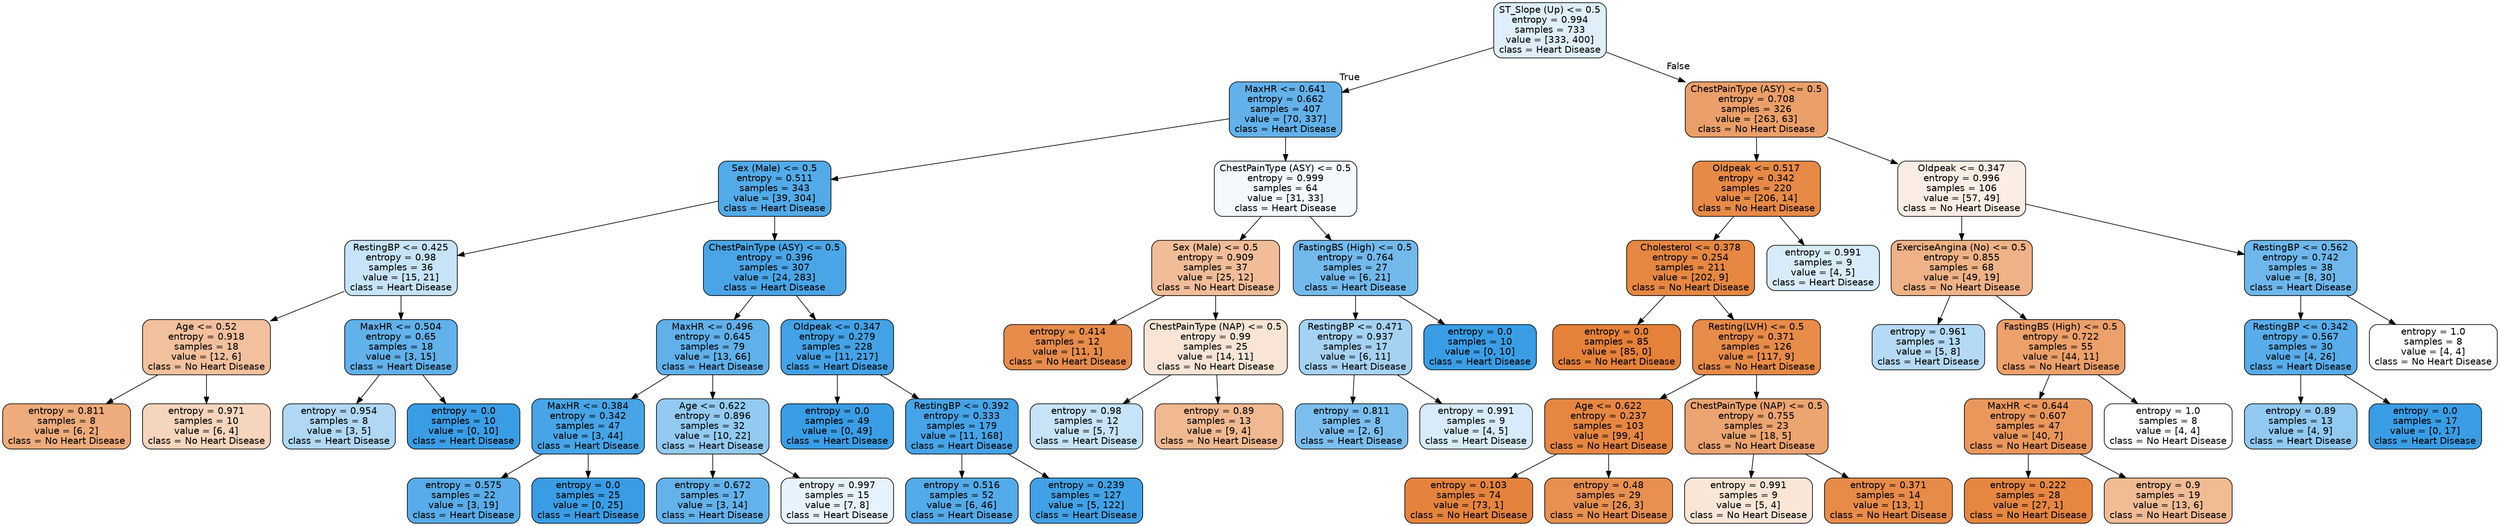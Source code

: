 digraph Tree {
node [shape=box, style="filled, rounded", color="black", fontname="helvetica"] ;
edge [fontname="helvetica"] ;
0 [label="ST_Slope (Up) <= 0.5\nentropy = 0.994\nsamples = 733\nvalue = [333, 400]\nclass = Heart Disease", fillcolor="#deeffb"] ;
1 [label="MaxHR <= 0.641\nentropy = 0.662\nsamples = 407\nvalue = [70, 337]\nclass = Heart Disease", fillcolor="#62b1ea"] ;
0 -> 1 [labeldistance=2.5, labelangle=45, headlabel="True"] ;
2 [label="Sex (Male) <= 0.5\nentropy = 0.511\nsamples = 343\nvalue = [39, 304]\nclass = Heart Disease", fillcolor="#52aae8"] ;
1 -> 2 ;
3 [label="RestingBP <= 0.425\nentropy = 0.98\nsamples = 36\nvalue = [15, 21]\nclass = Heart Disease", fillcolor="#c6e3f8"] ;
2 -> 3 ;
4 [label="Age <= 0.52\nentropy = 0.918\nsamples = 18\nvalue = [12, 6]\nclass = No Heart Disease", fillcolor="#f2c09c"] ;
3 -> 4 ;
5 [label="entropy = 0.811\nsamples = 8\nvalue = [6, 2]\nclass = No Heart Disease", fillcolor="#eeab7b"] ;
4 -> 5 ;
6 [label="entropy = 0.971\nsamples = 10\nvalue = [6, 4]\nclass = No Heart Disease", fillcolor="#f6d5bd"] ;
4 -> 6 ;
7 [label="MaxHR <= 0.504\nentropy = 0.65\nsamples = 18\nvalue = [3, 15]\nclass = Heart Disease", fillcolor="#61b1ea"] ;
3 -> 7 ;
8 [label="entropy = 0.954\nsamples = 8\nvalue = [3, 5]\nclass = Heart Disease", fillcolor="#b0d8f5"] ;
7 -> 8 ;
9 [label="entropy = 0.0\nsamples = 10\nvalue = [0, 10]\nclass = Heart Disease", fillcolor="#399de5"] ;
7 -> 9 ;
10 [label="ChestPainType (ASY) <= 0.5\nentropy = 0.396\nsamples = 307\nvalue = [24, 283]\nclass = Heart Disease", fillcolor="#4aa5e7"] ;
2 -> 10 ;
11 [label="MaxHR <= 0.496\nentropy = 0.645\nsamples = 79\nvalue = [13, 66]\nclass = Heart Disease", fillcolor="#60b0ea"] ;
10 -> 11 ;
12 [label="MaxHR <= 0.384\nentropy = 0.342\nsamples = 47\nvalue = [3, 44]\nclass = Heart Disease", fillcolor="#46a4e7"] ;
11 -> 12 ;
13 [label="entropy = 0.575\nsamples = 22\nvalue = [3, 19]\nclass = Heart Disease", fillcolor="#58ace9"] ;
12 -> 13 ;
14 [label="entropy = 0.0\nsamples = 25\nvalue = [0, 25]\nclass = Heart Disease", fillcolor="#399de5"] ;
12 -> 14 ;
15 [label="Age <= 0.622\nentropy = 0.896\nsamples = 32\nvalue = [10, 22]\nclass = Heart Disease", fillcolor="#93caf1"] ;
11 -> 15 ;
16 [label="entropy = 0.672\nsamples = 17\nvalue = [3, 14]\nclass = Heart Disease", fillcolor="#63b2eb"] ;
15 -> 16 ;
17 [label="entropy = 0.997\nsamples = 15\nvalue = [7, 8]\nclass = Heart Disease", fillcolor="#e6f3fc"] ;
15 -> 17 ;
18 [label="Oldpeak <= 0.347\nentropy = 0.279\nsamples = 228\nvalue = [11, 217]\nclass = Heart Disease", fillcolor="#43a2e6"] ;
10 -> 18 ;
19 [label="entropy = 0.0\nsamples = 49\nvalue = [0, 49]\nclass = Heart Disease", fillcolor="#399de5"] ;
18 -> 19 ;
20 [label="RestingBP <= 0.392\nentropy = 0.333\nsamples = 179\nvalue = [11, 168]\nclass = Heart Disease", fillcolor="#46a3e7"] ;
18 -> 20 ;
21 [label="entropy = 0.516\nsamples = 52\nvalue = [6, 46]\nclass = Heart Disease", fillcolor="#53aae8"] ;
20 -> 21 ;
22 [label="entropy = 0.239\nsamples = 127\nvalue = [5, 122]\nclass = Heart Disease", fillcolor="#41a1e6"] ;
20 -> 22 ;
23 [label="ChestPainType (ASY) <= 0.5\nentropy = 0.999\nsamples = 64\nvalue = [31, 33]\nclass = Heart Disease", fillcolor="#f3f9fd"] ;
1 -> 23 ;
24 [label="Sex (Male) <= 0.5\nentropy = 0.909\nsamples = 37\nvalue = [25, 12]\nclass = No Heart Disease", fillcolor="#f1bd98"] ;
23 -> 24 ;
25 [label="entropy = 0.414\nsamples = 12\nvalue = [11, 1]\nclass = No Heart Disease", fillcolor="#e78c4b"] ;
24 -> 25 ;
26 [label="ChestPainType (NAP) <= 0.5\nentropy = 0.99\nsamples = 25\nvalue = [14, 11]\nclass = No Heart Disease", fillcolor="#f9e4d5"] ;
24 -> 26 ;
27 [label="entropy = 0.98\nsamples = 12\nvalue = [5, 7]\nclass = Heart Disease", fillcolor="#c6e3f8"] ;
26 -> 27 ;
28 [label="entropy = 0.89\nsamples = 13\nvalue = [9, 4]\nclass = No Heart Disease", fillcolor="#f1b991"] ;
26 -> 28 ;
29 [label="FastingBS (High) <= 0.5\nentropy = 0.764\nsamples = 27\nvalue = [6, 21]\nclass = Heart Disease", fillcolor="#72b9ec"] ;
23 -> 29 ;
30 [label="RestingBP <= 0.471\nentropy = 0.937\nsamples = 17\nvalue = [6, 11]\nclass = Heart Disease", fillcolor="#a5d2f3"] ;
29 -> 30 ;
31 [label="entropy = 0.811\nsamples = 8\nvalue = [2, 6]\nclass = Heart Disease", fillcolor="#7bbeee"] ;
30 -> 31 ;
32 [label="entropy = 0.991\nsamples = 9\nvalue = [4, 5]\nclass = Heart Disease", fillcolor="#d7ebfa"] ;
30 -> 32 ;
33 [label="entropy = 0.0\nsamples = 10\nvalue = [0, 10]\nclass = Heart Disease", fillcolor="#399de5"] ;
29 -> 33 ;
34 [label="ChestPainType (ASY) <= 0.5\nentropy = 0.708\nsamples = 326\nvalue = [263, 63]\nclass = No Heart Disease", fillcolor="#eb9f68"] ;
0 -> 34 [labeldistance=2.5, labelangle=-45, headlabel="False"] ;
35 [label="Oldpeak <= 0.517\nentropy = 0.342\nsamples = 220\nvalue = [206, 14]\nclass = No Heart Disease", fillcolor="#e78a46"] ;
34 -> 35 ;
36 [label="Cholesterol <= 0.378\nentropy = 0.254\nsamples = 211\nvalue = [202, 9]\nclass = No Heart Disease", fillcolor="#e68742"] ;
35 -> 36 ;
37 [label="entropy = 0.0\nsamples = 85\nvalue = [85, 0]\nclass = No Heart Disease", fillcolor="#e58139"] ;
36 -> 37 ;
38 [label="Resting(LVH) <= 0.5\nentropy = 0.371\nsamples = 126\nvalue = [117, 9]\nclass = No Heart Disease", fillcolor="#e78b48"] ;
36 -> 38 ;
39 [label="Age <= 0.622\nentropy = 0.237\nsamples = 103\nvalue = [99, 4]\nclass = No Heart Disease", fillcolor="#e68641"] ;
38 -> 39 ;
40 [label="entropy = 0.103\nsamples = 74\nvalue = [73, 1]\nclass = No Heart Disease", fillcolor="#e5833c"] ;
39 -> 40 ;
41 [label="entropy = 0.48\nsamples = 29\nvalue = [26, 3]\nclass = No Heart Disease", fillcolor="#e89050"] ;
39 -> 41 ;
42 [label="ChestPainType (NAP) <= 0.5\nentropy = 0.755\nsamples = 23\nvalue = [18, 5]\nclass = No Heart Disease", fillcolor="#eca470"] ;
38 -> 42 ;
43 [label="entropy = 0.991\nsamples = 9\nvalue = [5, 4]\nclass = No Heart Disease", fillcolor="#fae6d7"] ;
42 -> 43 ;
44 [label="entropy = 0.371\nsamples = 14\nvalue = [13, 1]\nclass = No Heart Disease", fillcolor="#e78b48"] ;
42 -> 44 ;
45 [label="entropy = 0.991\nsamples = 9\nvalue = [4, 5]\nclass = Heart Disease", fillcolor="#d7ebfa"] ;
35 -> 45 ;
46 [label="Oldpeak <= 0.347\nentropy = 0.996\nsamples = 106\nvalue = [57, 49]\nclass = No Heart Disease", fillcolor="#fbede3"] ;
34 -> 46 ;
47 [label="ExerciseAngina (No) <= 0.5\nentropy = 0.855\nsamples = 68\nvalue = [49, 19]\nclass = No Heart Disease", fillcolor="#efb286"] ;
46 -> 47 ;
48 [label="entropy = 0.961\nsamples = 13\nvalue = [5, 8]\nclass = Heart Disease", fillcolor="#b5daf5"] ;
47 -> 48 ;
49 [label="FastingBS (High) <= 0.5\nentropy = 0.722\nsamples = 55\nvalue = [44, 11]\nclass = No Heart Disease", fillcolor="#eca06a"] ;
47 -> 49 ;
50 [label="MaxHR <= 0.644\nentropy = 0.607\nsamples = 47\nvalue = [40, 7]\nclass = No Heart Disease", fillcolor="#ea975c"] ;
49 -> 50 ;
51 [label="entropy = 0.222\nsamples = 28\nvalue = [27, 1]\nclass = No Heart Disease", fillcolor="#e68640"] ;
50 -> 51 ;
52 [label="entropy = 0.9\nsamples = 19\nvalue = [13, 6]\nclass = No Heart Disease", fillcolor="#f1bb94"] ;
50 -> 52 ;
53 [label="entropy = 1.0\nsamples = 8\nvalue = [4, 4]\nclass = No Heart Disease", fillcolor="#ffffff"] ;
49 -> 53 ;
54 [label="RestingBP <= 0.562\nentropy = 0.742\nsamples = 38\nvalue = [8, 30]\nclass = Heart Disease", fillcolor="#6eb7ec"] ;
46 -> 54 ;
55 [label="RestingBP <= 0.342\nentropy = 0.567\nsamples = 30\nvalue = [4, 26]\nclass = Heart Disease", fillcolor="#57ace9"] ;
54 -> 55 ;
56 [label="entropy = 0.89\nsamples = 13\nvalue = [4, 9]\nclass = Heart Disease", fillcolor="#91c9f1"] ;
55 -> 56 ;
57 [label="entropy = 0.0\nsamples = 17\nvalue = [0, 17]\nclass = Heart Disease", fillcolor="#399de5"] ;
55 -> 57 ;
58 [label="entropy = 1.0\nsamples = 8\nvalue = [4, 4]\nclass = No Heart Disease", fillcolor="#ffffff"] ;
54 -> 58 ;
}